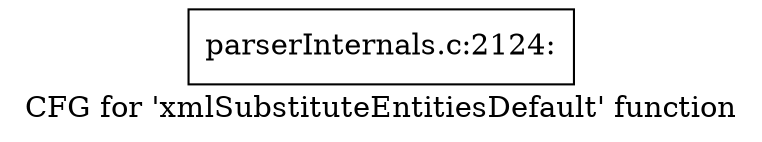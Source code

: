 digraph "CFG for 'xmlSubstituteEntitiesDefault' function" {
	label="CFG for 'xmlSubstituteEntitiesDefault' function";

	Node0x5585b3e17760 [shape=record,label="{parserInternals.c:2124:}"];
}
